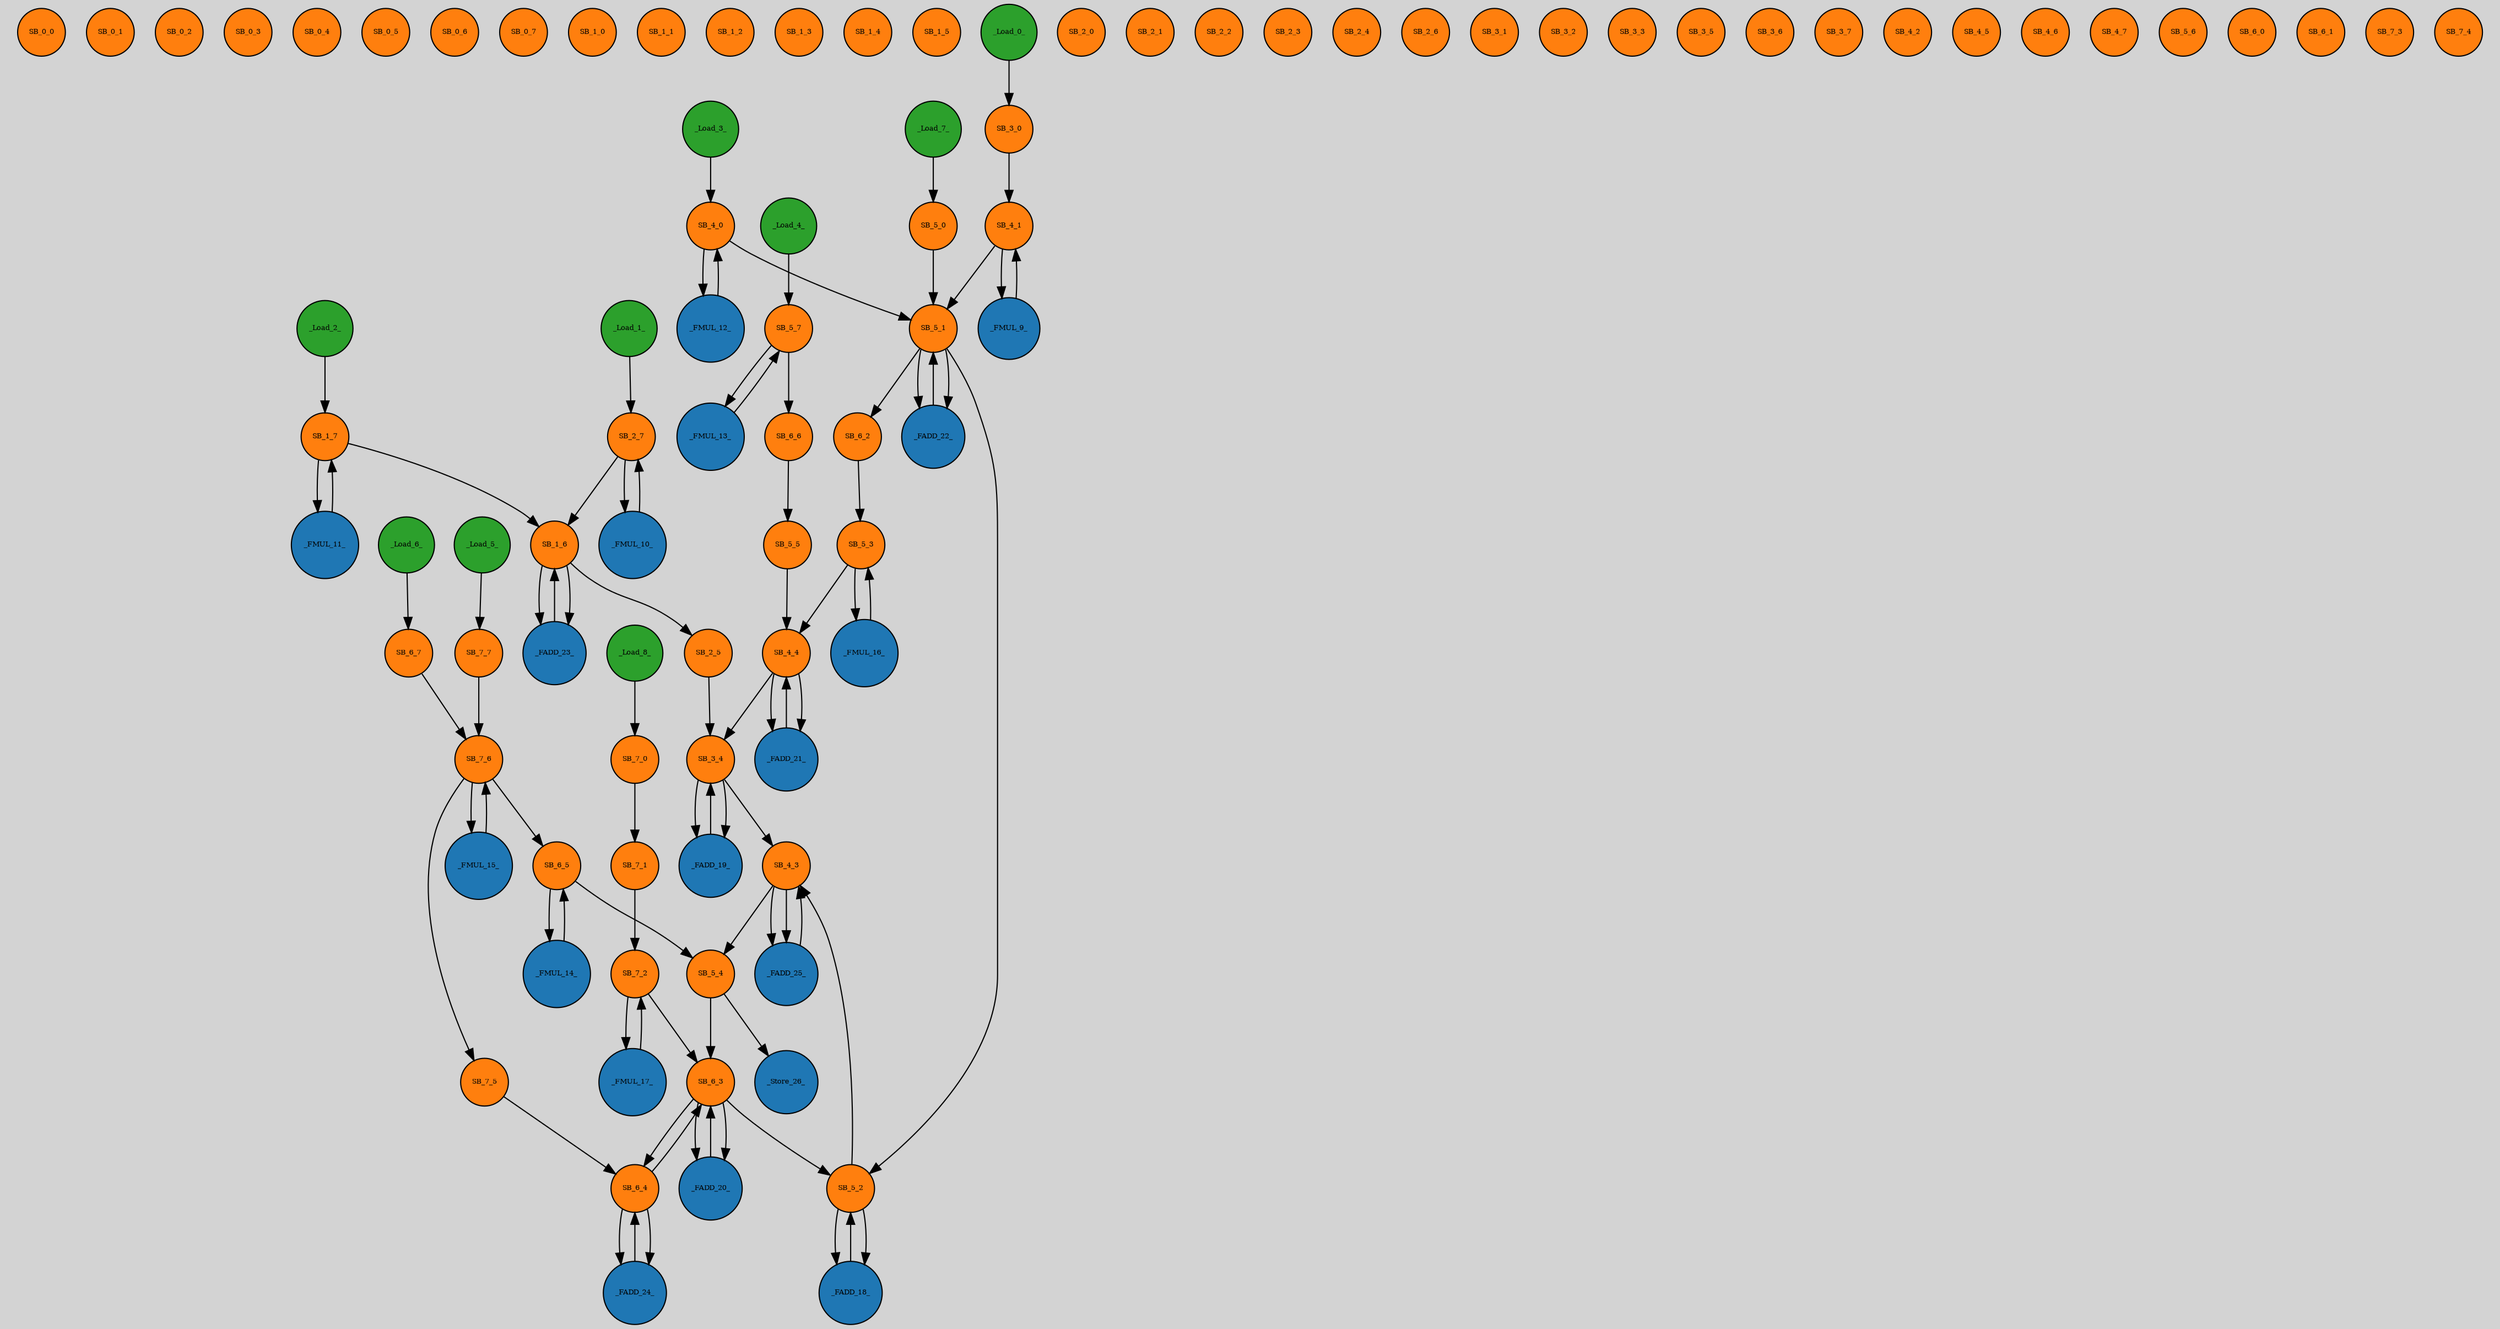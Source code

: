 digraph {
graph [pad="0.212,0.055" bgcolor=lightgray]
node [style=filled]
SB_0_0 [shape="circle" fontsize=6 fillcolor="#ff7f0e" pos="2,0!"]
SB_0_1 [shape="circle" fontsize=6 fillcolor="#ff7f0e" pos="4,0!"]
SB_0_2 [shape="circle" fontsize=6 fillcolor="#ff7f0e" pos="6,0!"]
SB_0_3 [shape="circle" fontsize=6 fillcolor="#ff7f0e" pos="8,0!"]
SB_0_4 [shape="circle" fontsize=6 fillcolor="#ff7f0e" pos="10,0!"]
SB_0_5 [shape="circle" fontsize=6 fillcolor="#ff7f0e" pos="12,0!"]
SB_0_6 [shape="circle" fontsize=6 fillcolor="#ff7f0e" pos="14,0!"]
SB_0_7 [shape="circle" fontsize=6 fillcolor="#ff7f0e" pos="16,0!"]
SB_1_0 [shape="circle" fontsize=6 fillcolor="#ff7f0e" pos="2,-2!"]
SB_1_1 [shape="circle" fontsize=6 fillcolor="#ff7f0e" pos="4,-2!"]
SB_1_2 [shape="circle" fontsize=6 fillcolor="#ff7f0e" pos="6,-2!"]
SB_1_3 [shape="circle" fontsize=6 fillcolor="#ff7f0e" pos="8,-2!"]
SB_1_4 [shape="circle" fontsize=6 fillcolor="#ff7f0e" pos="10,-2!"]
SB_1_5 [shape="circle" fontsize=6 fillcolor="#ff7f0e" pos="12,-2!"]
SB_1_6 [shape="circle" fontsize=6 fillcolor="#ff7f0e" pos="14,-2!"]
SB_1_7 [shape="circle" fontsize=6 fillcolor="#ff7f0e" pos="16,-2!"]
SB_2_0 [shape="circle" fontsize=6 fillcolor="#ff7f0e" pos="2,-4!"]
SB_2_1 [shape="circle" fontsize=6 fillcolor="#ff7f0e" pos="4,-4!"]
SB_2_2 [shape="circle" fontsize=6 fillcolor="#ff7f0e" pos="6,-4!"]
SB_2_3 [shape="circle" fontsize=6 fillcolor="#ff7f0e" pos="8,-4!"]
SB_2_4 [shape="circle" fontsize=6 fillcolor="#ff7f0e" pos="10,-4!"]
SB_2_5 [shape="circle" fontsize=6 fillcolor="#ff7f0e" pos="12,-4!"]
SB_2_6 [shape="circle" fontsize=6 fillcolor="#ff7f0e" pos="14,-4!"]
SB_2_7 [shape="circle" fontsize=6 fillcolor="#ff7f0e" pos="16,-4!"]
SB_3_0 [shape="circle" fontsize=6 fillcolor="#ff7f0e" pos="2,-6!"]
SB_3_1 [shape="circle" fontsize=6 fillcolor="#ff7f0e" pos="4,-6!"]
SB_3_2 [shape="circle" fontsize=6 fillcolor="#ff7f0e" pos="6,-6!"]
SB_3_3 [shape="circle" fontsize=6 fillcolor="#ff7f0e" pos="8,-6!"]
SB_3_4 [shape="circle" fontsize=6 fillcolor="#ff7f0e" pos="10,-6!"]
SB_3_5 [shape="circle" fontsize=6 fillcolor="#ff7f0e" pos="12,-6!"]
SB_3_6 [shape="circle" fontsize=6 fillcolor="#ff7f0e" pos="14,-6!"]
SB_3_7 [shape="circle" fontsize=6 fillcolor="#ff7f0e" pos="16,-6!"]
SB_4_0 [shape="circle" fontsize=6 fillcolor="#ff7f0e" pos="2,-8!"]
SB_4_1 [shape="circle" fontsize=6 fillcolor="#ff7f0e" pos="4,-8!"]
SB_4_2 [shape="circle" fontsize=6 fillcolor="#ff7f0e" pos="6,-8!"]
SB_4_3 [shape="circle" fontsize=6 fillcolor="#ff7f0e" pos="8,-8!"]
SB_4_4 [shape="circle" fontsize=6 fillcolor="#ff7f0e" pos="10,-8!"]
SB_4_5 [shape="circle" fontsize=6 fillcolor="#ff7f0e" pos="12,-8!"]
SB_4_6 [shape="circle" fontsize=6 fillcolor="#ff7f0e" pos="14,-8!"]
SB_4_7 [shape="circle" fontsize=6 fillcolor="#ff7f0e" pos="16,-8!"]
SB_5_0 [shape="circle" fontsize=6 fillcolor="#ff7f0e" pos="2,-10!"]
SB_5_1 [shape="circle" fontsize=6 fillcolor="#ff7f0e" pos="4,-10!"]
SB_5_2 [shape="circle" fontsize=6 fillcolor="#ff7f0e" pos="6,-10!"]
SB_5_3 [shape="circle" fontsize=6 fillcolor="#ff7f0e" pos="8,-10!"]
SB_5_4 [shape="circle" fontsize=6 fillcolor="#ff7f0e" pos="10,-10!"]
SB_5_5 [shape="circle" fontsize=6 fillcolor="#ff7f0e" pos="12,-10!"]
SB_5_6 [shape="circle" fontsize=6 fillcolor="#ff7f0e" pos="14,-10!"]
SB_5_7 [shape="circle" fontsize=6 fillcolor="#ff7f0e" pos="16,-10!"]
SB_6_0 [shape="circle" fontsize=6 fillcolor="#ff7f0e" pos="2,-12!"]
SB_6_1 [shape="circle" fontsize=6 fillcolor="#ff7f0e" pos="4,-12!"]
SB_6_2 [shape="circle" fontsize=6 fillcolor="#ff7f0e" pos="6,-12!"]
SB_6_3 [shape="circle" fontsize=6 fillcolor="#ff7f0e" pos="8,-12!"]
SB_6_4 [shape="circle" fontsize=6 fillcolor="#ff7f0e" pos="10,-12!"]
SB_6_5 [shape="circle" fontsize=6 fillcolor="#ff7f0e" pos="12,-12!"]
SB_6_6 [shape="circle" fontsize=6 fillcolor="#ff7f0e" pos="14,-12!"]
SB_6_7 [shape="circle" fontsize=6 fillcolor="#ff7f0e" pos="16,-12!"]
SB_7_0 [shape="circle" fontsize=6 fillcolor="#ff7f0e" pos="2,-14!"]
SB_7_1 [shape="circle" fontsize=6 fillcolor="#ff7f0e" pos="4,-14!"]
SB_7_2 [shape="circle" fontsize=6 fillcolor="#ff7f0e" pos="6,-14!"]
SB_7_3 [shape="circle" fontsize=6 fillcolor="#ff7f0e" pos="8,-14!"]
SB_7_4 [shape="circle" fontsize=6 fillcolor="#ff7f0e" pos="10,-14!"]
SB_7_5 [shape="circle" fontsize=6 fillcolor="#ff7f0e" pos="12,-14!"]
SB_7_6 [shape="circle" fontsize=6 fillcolor="#ff7f0e" pos="14,-14!"]
SB_7_7 [shape="circle" fontsize=6 fillcolor="#ff7f0e" pos="16,-14!"]
_FADD_18_ [shape="circle" fontsize=6 fillcolor="#1f77b4" pos="6.5,-11!"]
_FADD_18_ -> SB_5_2
SB_5_2 -> SB_4_3
SB_4_3 -> _FADD_25_
_FADD_19_ [shape="circle" fontsize=6 fillcolor="#1f77b4" pos="10.5,-7!"]
_FADD_19_ -> SB_3_4
SB_3_4 -> SB_4_3
SB_4_3 -> _FADD_25_
_FADD_20_ [shape="circle" fontsize=6 fillcolor="#1f77b4" pos="8.5,-13!"]
_FADD_20_ -> SB_6_3
SB_6_3 -> SB_5_2
SB_5_2 -> _FADD_18_
_FADD_21_ [shape="circle" fontsize=6 fillcolor="#1f77b4" pos="10.5,-9!"]
_FADD_21_ -> SB_4_4
SB_4_4 -> SB_3_4
SB_3_4 -> _FADD_19_
_FADD_22_ [shape="circle" fontsize=6 fillcolor="#1f77b4" pos="4.5,-11!"]
_FADD_22_ -> SB_5_1
SB_5_1 -> SB_5_2
SB_5_2 -> _FADD_18_
_FADD_23_ [shape="circle" fontsize=6 fillcolor="#1f77b4" pos="14.5,-3!"]
_FADD_23_ -> SB_1_6
SB_1_6 -> SB_2_5
SB_2_5 -> SB_3_4
SB_3_4 -> _FADD_19_
_FADD_24_ [shape="circle" fontsize=6 fillcolor="#1f77b4" pos="10.5,-13!"]
_FADD_24_ -> SB_6_4
SB_6_4 -> SB_6_3
SB_6_3 -> _FADD_20_
_FADD_25_ [shape="circle" fontsize=6 fillcolor="#1f77b4" pos="8.5,-9!"]
_FADD_25_ -> SB_4_3
SB_4_3 -> SB_5_4
SB_5_4 -> _Store_26_
_FMUL_10_ [shape="circle" fontsize=6 fillcolor="#1f77b4" pos="16.5,-5!"]
_FMUL_10_ -> SB_2_7
SB_2_7 -> SB_1_6
SB_1_6 -> _FADD_23_
_FMUL_11_ [shape="circle" fontsize=6 fillcolor="#1f77b4" pos="16.5,-3!"]
_FMUL_11_ -> SB_1_7
SB_1_7 -> SB_1_6
SB_1_6 -> _FADD_23_
_FMUL_12_ [shape="circle" fontsize=6 fillcolor="#1f77b4" pos="2.5,-9!"]
_FMUL_12_ -> SB_4_0
SB_4_0 -> SB_5_1
SB_5_1 -> _FADD_22_
_FMUL_13_ [shape="circle" fontsize=6 fillcolor="#1f77b4" pos="16.5,-11!"]
_FMUL_13_ -> SB_5_7
SB_5_7 -> SB_6_6
SB_6_6 -> SB_5_5
SB_5_5 -> SB_4_4
SB_4_4 -> _FADD_21_
_FMUL_14_ [shape="circle" fontsize=6 fillcolor="#1f77b4" pos="12.5,-13!"]
_FMUL_14_ -> SB_6_5
SB_6_5 -> SB_5_4
SB_5_4 -> SB_6_3
SB_6_3 -> _FADD_20_
_FMUL_15_ [shape="circle" fontsize=6 fillcolor="#1f77b4" pos="14.5,-15!"]
_FMUL_15_ -> SB_7_6
SB_7_6 -> SB_7_5
SB_7_5 -> SB_6_4
SB_6_4 -> _FADD_24_
_FMUL_16_ [shape="circle" fontsize=6 fillcolor="#1f77b4" pos="8.5,-11!"]
_FMUL_16_ -> SB_5_3
SB_5_3 -> SB_4_4
SB_4_4 -> _FADD_21_
_FMUL_17_ [shape="circle" fontsize=6 fillcolor="#1f77b4" pos="6.5,-15!"]
_FMUL_17_ -> SB_7_2
SB_7_2 -> SB_6_3
SB_6_3 -> SB_6_4
SB_6_4 -> _FADD_24_
_FMUL_9_ [shape="circle" fontsize=6 fillcolor="#1f77b4" pos="4.5,-9!"]
_FMUL_9_ -> SB_4_1
SB_4_1 -> SB_5_1
SB_5_1 -> _FADD_22_
_Load_0_ [shape="circle" fontsize=6 fillcolor="#2ca02c" pos="0,-6!"]
_Load_0_ -> SB_3_0
SB_3_0 -> SB_4_1
SB_4_1 -> _FMUL_9_
_Load_1_ [shape="circle" fontsize=6 fillcolor="#2ca02c" pos="18,-4!"]
_Load_1_ -> SB_2_7
SB_2_7 -> _FMUL_10_
_Load_2_ [shape="circle" fontsize=6 fillcolor="#2ca02c" pos="18,-2!"]
_Load_2_ -> SB_1_7
SB_1_7 -> _FMUL_11_
_Load_3_ [shape="circle" fontsize=6 fillcolor="#2ca02c" pos="0,-8!"]
_Load_3_ -> SB_4_0
SB_4_0 -> _FMUL_12_
_Load_4_ [shape="circle" fontsize=6 fillcolor="#2ca02c" pos="18,-10!"]
_Load_4_ -> SB_5_7
SB_5_7 -> _FMUL_13_
_Load_5_ [shape="circle" fontsize=6 fillcolor="#2ca02c" pos="18,-14!"]
_Load_5_ -> SB_7_7
SB_7_7 -> SB_7_6
SB_7_6 -> SB_6_5
SB_6_5 -> _FMUL_14_
_Load_6_ [shape="circle" fontsize=6 fillcolor="#2ca02c" pos="18,-12!"]
_Load_6_ -> SB_6_7
SB_6_7 -> SB_7_6
SB_7_6 -> _FMUL_15_
_Load_7_ [shape="circle" fontsize=6 fillcolor="#2ca02c" pos="0,-10!"]
_Load_7_ -> SB_5_0
SB_5_0 -> SB_5_1
SB_5_1 -> SB_6_2
SB_6_2 -> SB_5_3
SB_5_3 -> _FMUL_16_
_Load_8_ [shape="circle" fontsize=6 fillcolor="#2ca02c" pos="0,-14!"]
_Load_8_ -> SB_7_0
SB_7_0 -> SB_7_1
SB_7_1 -> SB_7_2
SB_7_2 -> _FMUL_17_
_Store_26_ [shape="circle" fontsize=6 fillcolor="#1f77b4" pos="10.5,-11!"]
}
